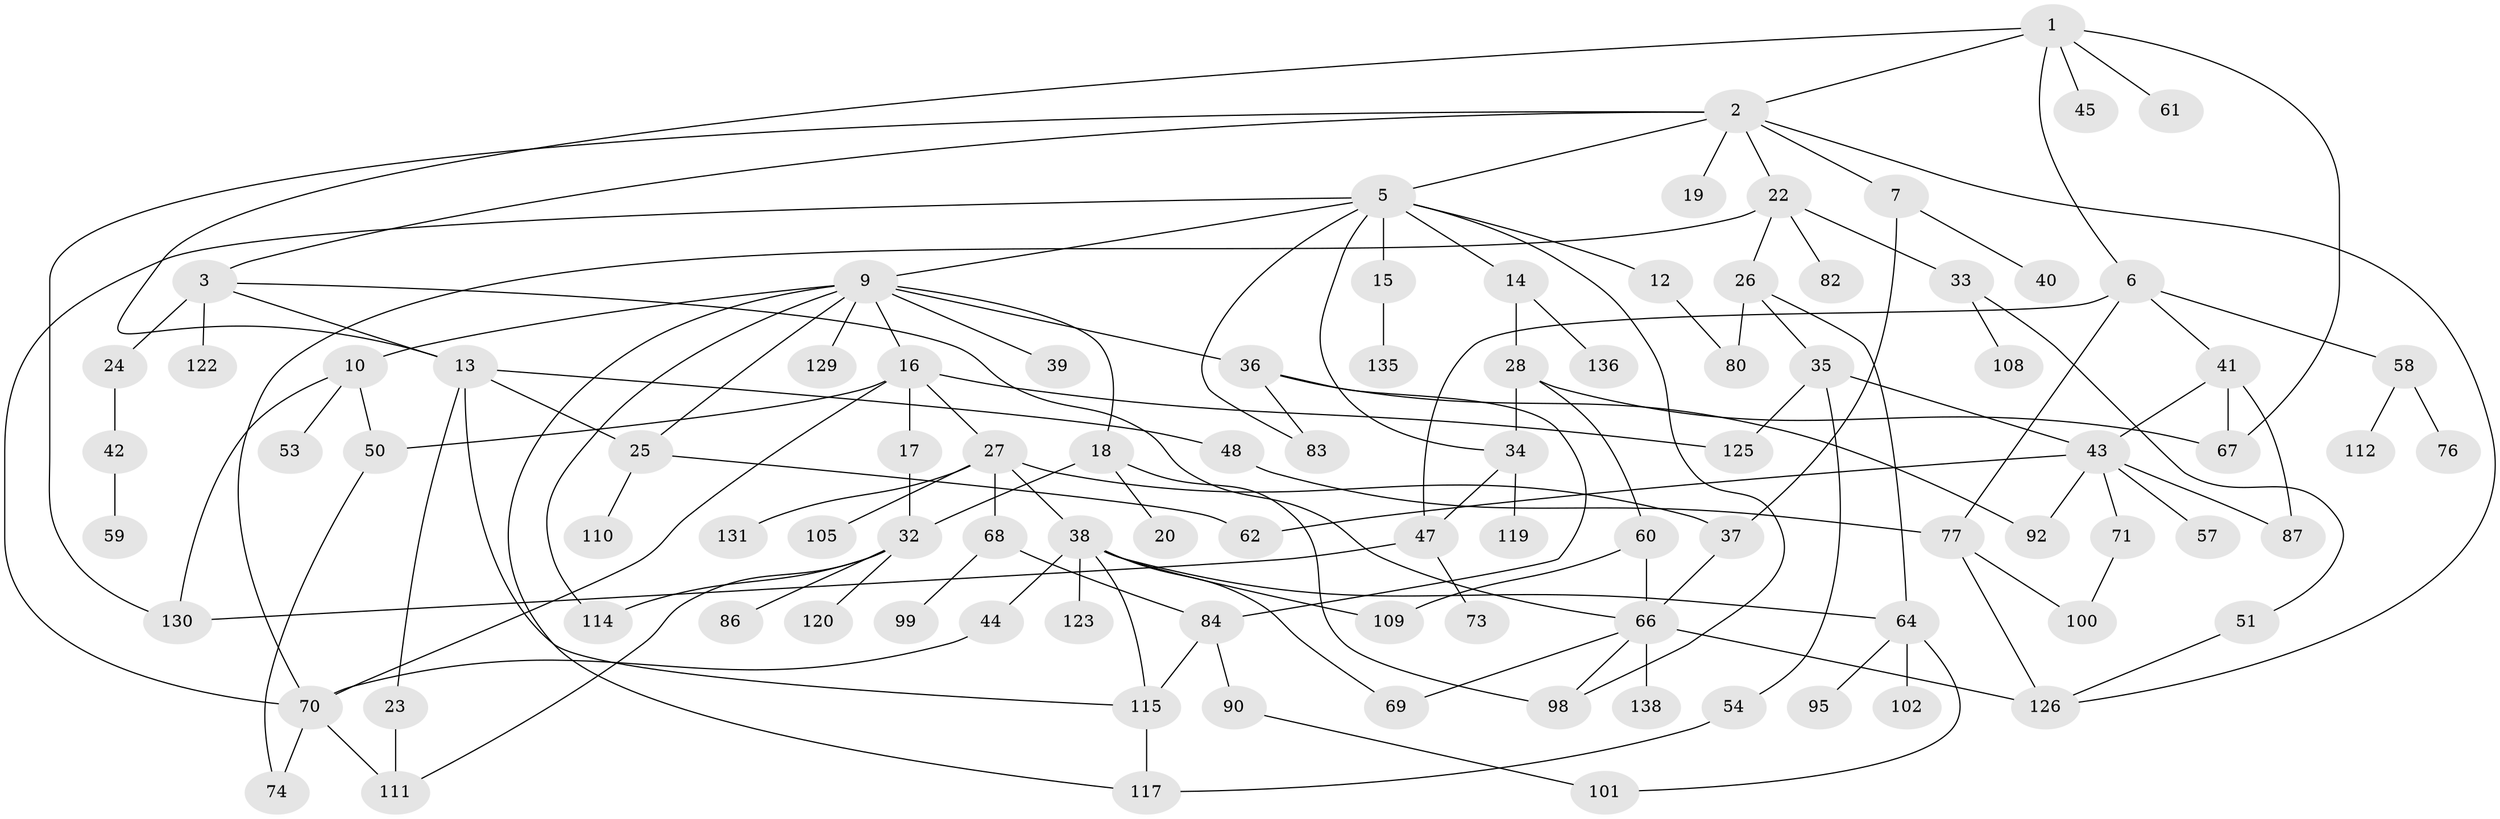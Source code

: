 // Generated by graph-tools (version 1.1) at 2025/23/03/03/25 07:23:34]
// undirected, 96 vertices, 138 edges
graph export_dot {
graph [start="1"]
  node [color=gray90,style=filled];
  1;
  2 [super="+4"];
  3 [super="+116"];
  5 [super="+8"];
  6 [super="+11"];
  7 [super="+52"];
  9 [super="+30"];
  10 [super="+88"];
  12 [super="+72"];
  13 [super="+21"];
  14 [super="+127"];
  15 [super="+134"];
  16 [super="+46"];
  17 [super="+93"];
  18 [super="+56"];
  19;
  20;
  22 [super="+29"];
  23;
  24 [super="+132"];
  25 [super="+137"];
  26 [super="+31"];
  27 [super="+75"];
  28;
  32 [super="+81"];
  33 [super="+97"];
  34 [super="+91"];
  35 [super="+65"];
  36;
  37;
  38 [super="+118"];
  39 [super="+106"];
  40 [super="+124"];
  41;
  42;
  43 [super="+49"];
  44;
  45;
  47 [super="+55"];
  48;
  50 [super="+104"];
  51 [super="+96"];
  53;
  54;
  57;
  58 [super="+94"];
  59;
  60 [super="+63"];
  61;
  62;
  64 [super="+79"];
  66 [super="+113"];
  67;
  68;
  69 [super="+78"];
  70 [super="+89"];
  71;
  73;
  74;
  76;
  77 [super="+103"];
  80 [super="+128"];
  82;
  83;
  84 [super="+85"];
  86;
  87;
  90 [super="+107"];
  92;
  95;
  98;
  99;
  100 [super="+121"];
  101;
  102;
  105;
  108;
  109;
  110;
  111;
  112;
  114;
  115;
  117;
  119;
  120;
  122;
  123;
  125;
  126 [super="+133"];
  129;
  130;
  131;
  135;
  136;
  138;
  1 -- 2;
  1 -- 6;
  1 -- 13;
  1 -- 45;
  1 -- 61;
  1 -- 67;
  2 -- 3;
  2 -- 7;
  2 -- 19;
  2 -- 22;
  2 -- 130;
  2 -- 5;
  2 -- 126;
  3 -- 24;
  3 -- 13;
  3 -- 66;
  3 -- 122;
  5 -- 14;
  5 -- 83;
  5 -- 98;
  5 -- 34;
  5 -- 9;
  5 -- 12;
  5 -- 15;
  5 -- 70;
  6 -- 41;
  6 -- 58;
  6 -- 77;
  6 -- 47;
  7 -- 37;
  7 -- 40;
  9 -- 10;
  9 -- 16;
  9 -- 18;
  9 -- 25;
  9 -- 114;
  9 -- 129;
  9 -- 36;
  9 -- 117;
  9 -- 39;
  10 -- 50;
  10 -- 53;
  10 -- 130;
  12 -- 80;
  13 -- 48;
  13 -- 25 [weight=2];
  13 -- 115;
  13 -- 23;
  14 -- 28;
  14 -- 136;
  15 -- 135;
  16 -- 17;
  16 -- 27;
  16 -- 125;
  16 -- 70;
  16 -- 50;
  17 -- 32;
  18 -- 20;
  18 -- 32;
  18 -- 98;
  22 -- 26;
  22 -- 33;
  22 -- 70;
  22 -- 82;
  23 -- 111;
  24 -- 42;
  25 -- 62;
  25 -- 110;
  26 -- 64;
  26 -- 80;
  26 -- 35;
  27 -- 38;
  27 -- 68;
  27 -- 131;
  27 -- 105;
  27 -- 37;
  28 -- 60;
  28 -- 34;
  28 -- 67;
  32 -- 86;
  32 -- 120;
  32 -- 114;
  32 -- 111;
  33 -- 51;
  33 -- 108;
  34 -- 47;
  34 -- 119;
  35 -- 54;
  35 -- 43;
  35 -- 125;
  36 -- 83;
  36 -- 92;
  36 -- 84;
  37 -- 66;
  38 -- 44;
  38 -- 64;
  38 -- 69;
  38 -- 109;
  38 -- 123;
  38 -- 115;
  41 -- 43;
  41 -- 87;
  41 -- 67;
  42 -- 59;
  43 -- 57;
  43 -- 71;
  43 -- 87;
  43 -- 92;
  43 -- 62;
  44 -- 70;
  47 -- 130;
  47 -- 73;
  48 -- 77;
  50 -- 74;
  51 -- 126;
  54 -- 117;
  58 -- 76;
  58 -- 112;
  60 -- 109;
  60 -- 66;
  64 -- 101;
  64 -- 102 [weight=2];
  64 -- 95;
  66 -- 126;
  66 -- 138;
  66 -- 69;
  66 -- 98;
  68 -- 84;
  68 -- 99;
  70 -- 74;
  70 -- 111;
  71 -- 100;
  77 -- 100;
  77 -- 126;
  84 -- 90;
  84 -- 115;
  90 -- 101;
  115 -- 117;
}
